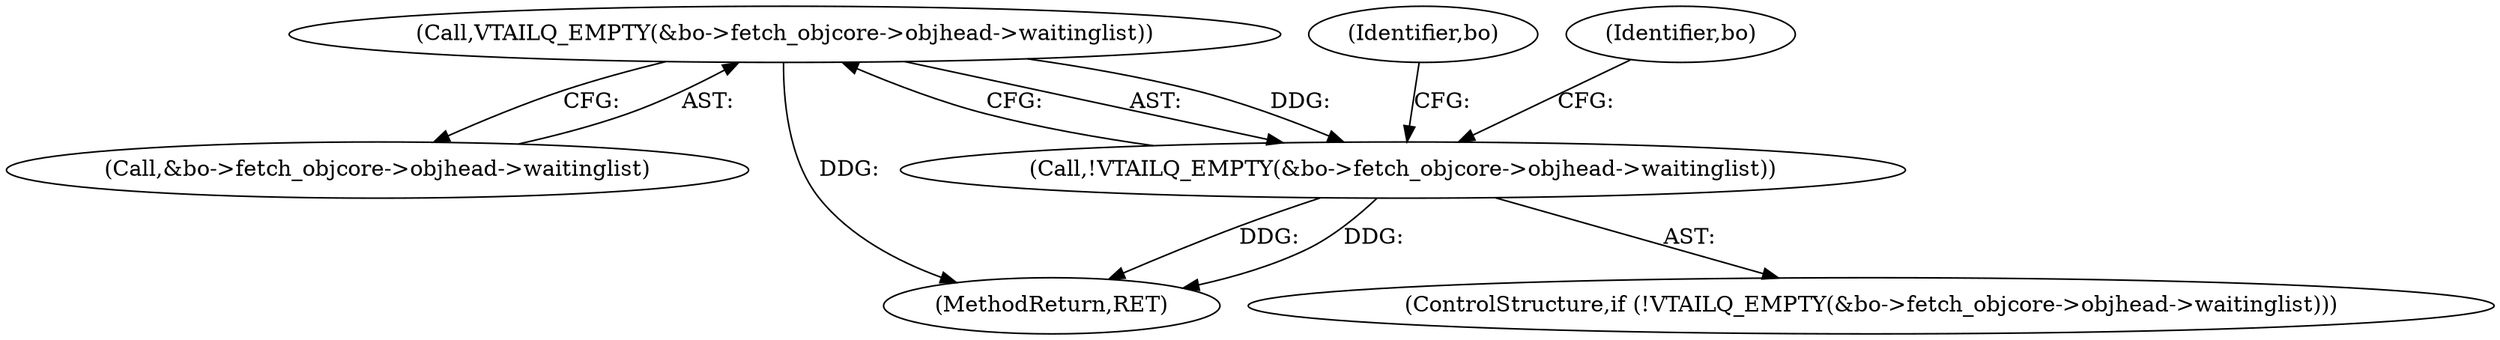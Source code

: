 digraph "0_varnish-cache_176f8a075a963ffbfa56f1c460c15f6a1a6af5a7@pointer" {
"1000205" [label="(Call,VTAILQ_EMPTY(&bo->fetch_objcore->objhead->waitinglist))"];
"1000204" [label="(Call,!VTAILQ_EMPTY(&bo->fetch_objcore->objhead->waitinglist))"];
"1000205" [label="(Call,VTAILQ_EMPTY(&bo->fetch_objcore->objhead->waitinglist))"];
"1000204" [label="(Call,!VTAILQ_EMPTY(&bo->fetch_objcore->objhead->waitinglist))"];
"1000203" [label="(ControlStructure,if (!VTAILQ_EMPTY(&bo->fetch_objcore->objhead->waitinglist)))"];
"1000241" [label="(Identifier,bo)"];
"1000218" [label="(Identifier,bo)"];
"1000206" [label="(Call,&bo->fetch_objcore->objhead->waitinglist)"];
"1000463" [label="(MethodReturn,RET)"];
"1000205" -> "1000204"  [label="AST: "];
"1000205" -> "1000206"  [label="CFG: "];
"1000206" -> "1000205"  [label="AST: "];
"1000204" -> "1000205"  [label="CFG: "];
"1000205" -> "1000463"  [label="DDG: "];
"1000205" -> "1000204"  [label="DDG: "];
"1000204" -> "1000203"  [label="AST: "];
"1000218" -> "1000204"  [label="CFG: "];
"1000241" -> "1000204"  [label="CFG: "];
"1000204" -> "1000463"  [label="DDG: "];
"1000204" -> "1000463"  [label="DDG: "];
}

